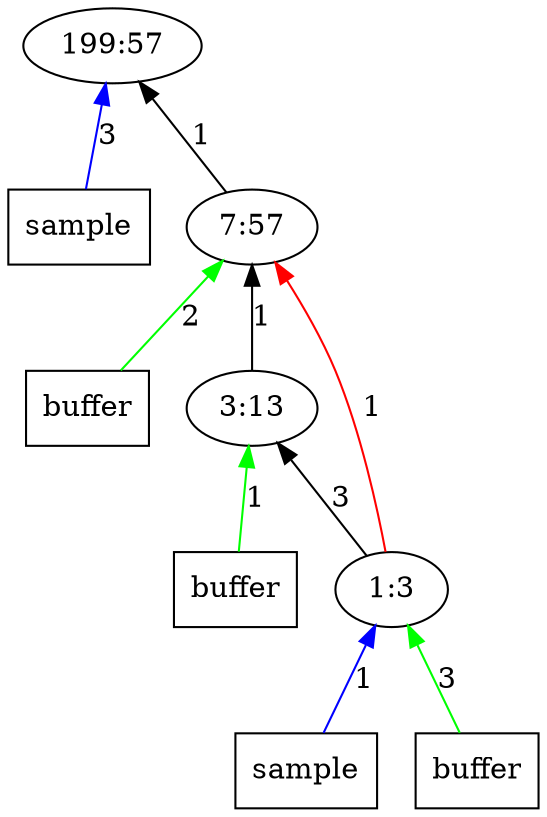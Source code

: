 digraph Tree{
	rankdir="BT"
	x11 -> 1 [label = "3", color = "blue"];
	x11 [label = "sample", shape = "box"];
	1 [label = "199:57"];
	2 -> 1 [label = "1", color = "black"];
	x22 -> 2 [label = "2", color = "green"];
	x22 [label = "buffer", shape = "box"];
	2 [label = "7:57"];
	x32 -> 3 [label = "1", color = "green"];
	x32 [label = "buffer", shape = "box"];
	3 -> 2 [label = "1", color = "black"];
	3 [label = "3:13"];
	4 -> 2 [label = "1", color = "red"];
	4 -> 3 [label = "3", color = "black"];
	x41 -> 4 [label = "1", color = "blue"];
	x41 [label = "sample", shape = "box"];
	x42 -> 4 [label = "3", color = "green"];
	x42 [label = "buffer", shape = "box"];
	4 [label = "1:3"];
}

